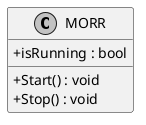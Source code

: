 @startuml
skinparam monochrome true
skinparam classAttributeIconSize 0

class MORR {
    + isRunning : bool
    + Start() : void
    + Stop() : void
}
@enduml
